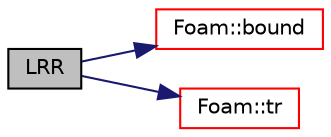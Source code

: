 digraph "LRR"
{
  bgcolor="transparent";
  edge [fontname="Helvetica",fontsize="10",labelfontname="Helvetica",labelfontsize="10"];
  node [fontname="Helvetica",fontsize="10",shape=record];
  rankdir="LR";
  Node1 [label="LRR",height=0.2,width=0.4,color="black", fillcolor="grey75", style="filled", fontcolor="black"];
  Node1 -> Node2 [color="midnightblue",fontsize="10",style="solid",fontname="Helvetica"];
  Node2 [label="Foam::bound",height=0.2,width=0.4,color="red",URL="$a10733.html#a334b2a2d0ce7997d360f7a018174a077",tooltip="Bound the given scalar field if it has gone unbounded. "];
  Node1 -> Node3 [color="midnightblue",fontsize="10",style="solid",fontname="Helvetica"];
  Node3 [label="Foam::tr",height=0.2,width=0.4,color="red",URL="$a10733.html#a16888f82e1accdb4c88dc9573a1dd02e"];
}
